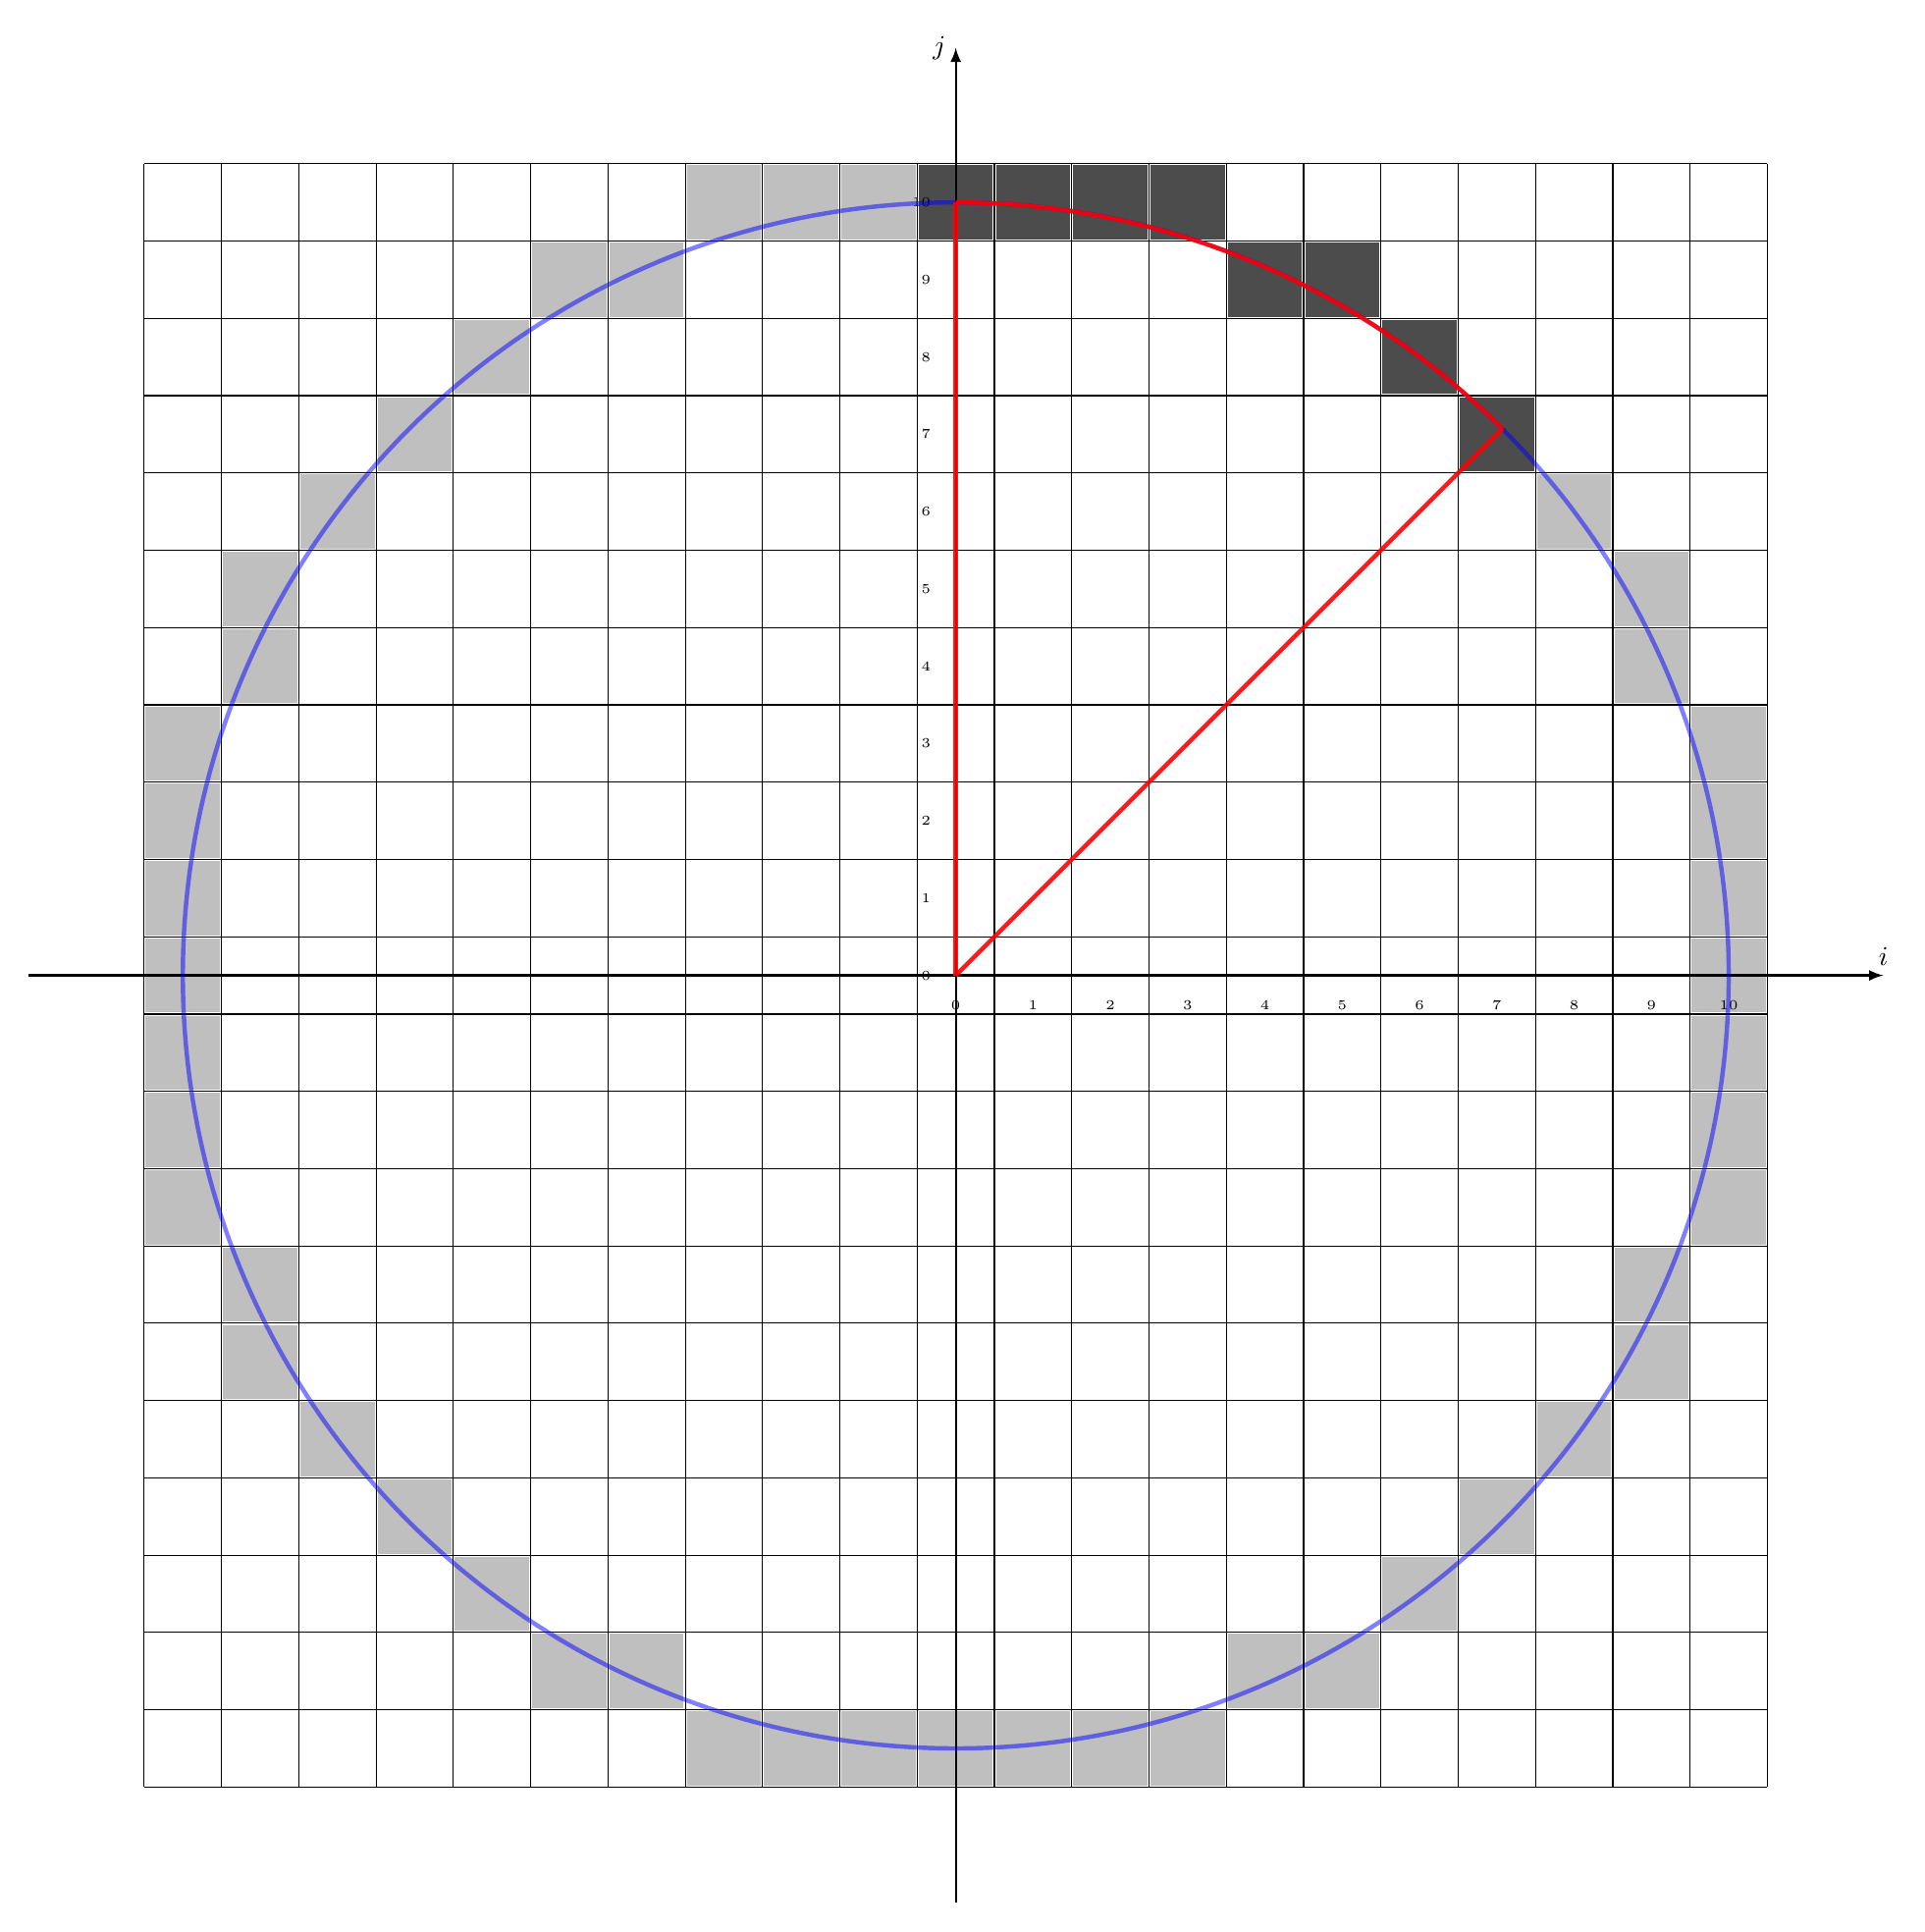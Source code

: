 ﻿\begin{tikzpicture}[scale=1]

\def\r{10}

\newcommand{\pixel}[3]{\fill[#3] (#1-0.48,#2-0.48) rectangle ++(0.96,0.96);}
\newcommand{\cross}[3]{
\draw[black,very thick] (#1-0.2,#2)--++(0.4,0);
\draw[black,very thick] (#1,#2-0.2)--++(0,0.4);
\node[black, below right] at (#1,#2) {#3};
}



% Arc de cercle de rayon r
\pgfmathtruncatemacro\i{0}
\pgfmathtruncatemacro\j{\r}
\pgfmathtruncatemacro\d{3-2*\r}

\foreach\i in {0,...,\r}{
    \pixel{\j}{\i}{gray!50};   % copies
    \pixel{-\i}{\j}{gray!50};
    \pixel{-\j}{\i}{gray!50};
    \pixel{\i}{-\j}{gray!50};
    \pixel{\j}{-\i}{gray!50};
    \pixel{-\i}{-\j}{gray!50};
    \pixel{-\j}{-\i}{gray!50};

    \pixel{\i}{\j}{black!70};    % original

    \ifnum\d<0
         \pgfmathtruncatemacro\d{\d+4*\i+6}
         \global\let\d\d
   

    \else
         \pgfmathtruncatemacro\d{\d+4*\i-4*\j+10}
         \global\let\d\d
         \pgfmathtruncatemacro\j{\j-1}
         \global\let\j\j

    \fi

    \ifnum\i>\j
        \breakforeach
    \fi
        
}

% Grille
\pgfmathtruncatemacro\xmax{\r +1}
\pgfmathtruncatemacro\ymax{\r +1}

\draw[thin,xshift=-0.5cm,yshift=-0.5cm] (-\xmax+1,-\ymax+1) grid (\xmax,\ymax);

\draw[->,>=latex,thick] (-\xmax-1,0)--(\xmax+1,0) node[above]{$i$};
\draw[->,>=latex,thick] (0,-\ymax-1)--(0,\ymax+1) node[left]{$j$};

\foreach \x in {0,...,\r}{
    \node[below] at (\x,-0.2) {\tiny $\x$};
}
\foreach \y in {0,...,\r}{
    \node[left] at (-0.2,\y) {\tiny $\y$};
}


% Vrai cercle
\draw[blue, ultra thick, opacity=0.5] (0,0) circle (\r);

% Arc
\draw[red, ultra thick, opacity=0.9] (0,0) -- (90:\r);
\draw[red, ultra thick, opacity=0.9] (0,0) -- (45:\r);
\draw[red, ultra thick, opacity=0.9] (0,\r) arc (90:45:\r);

\end{tikzpicture}